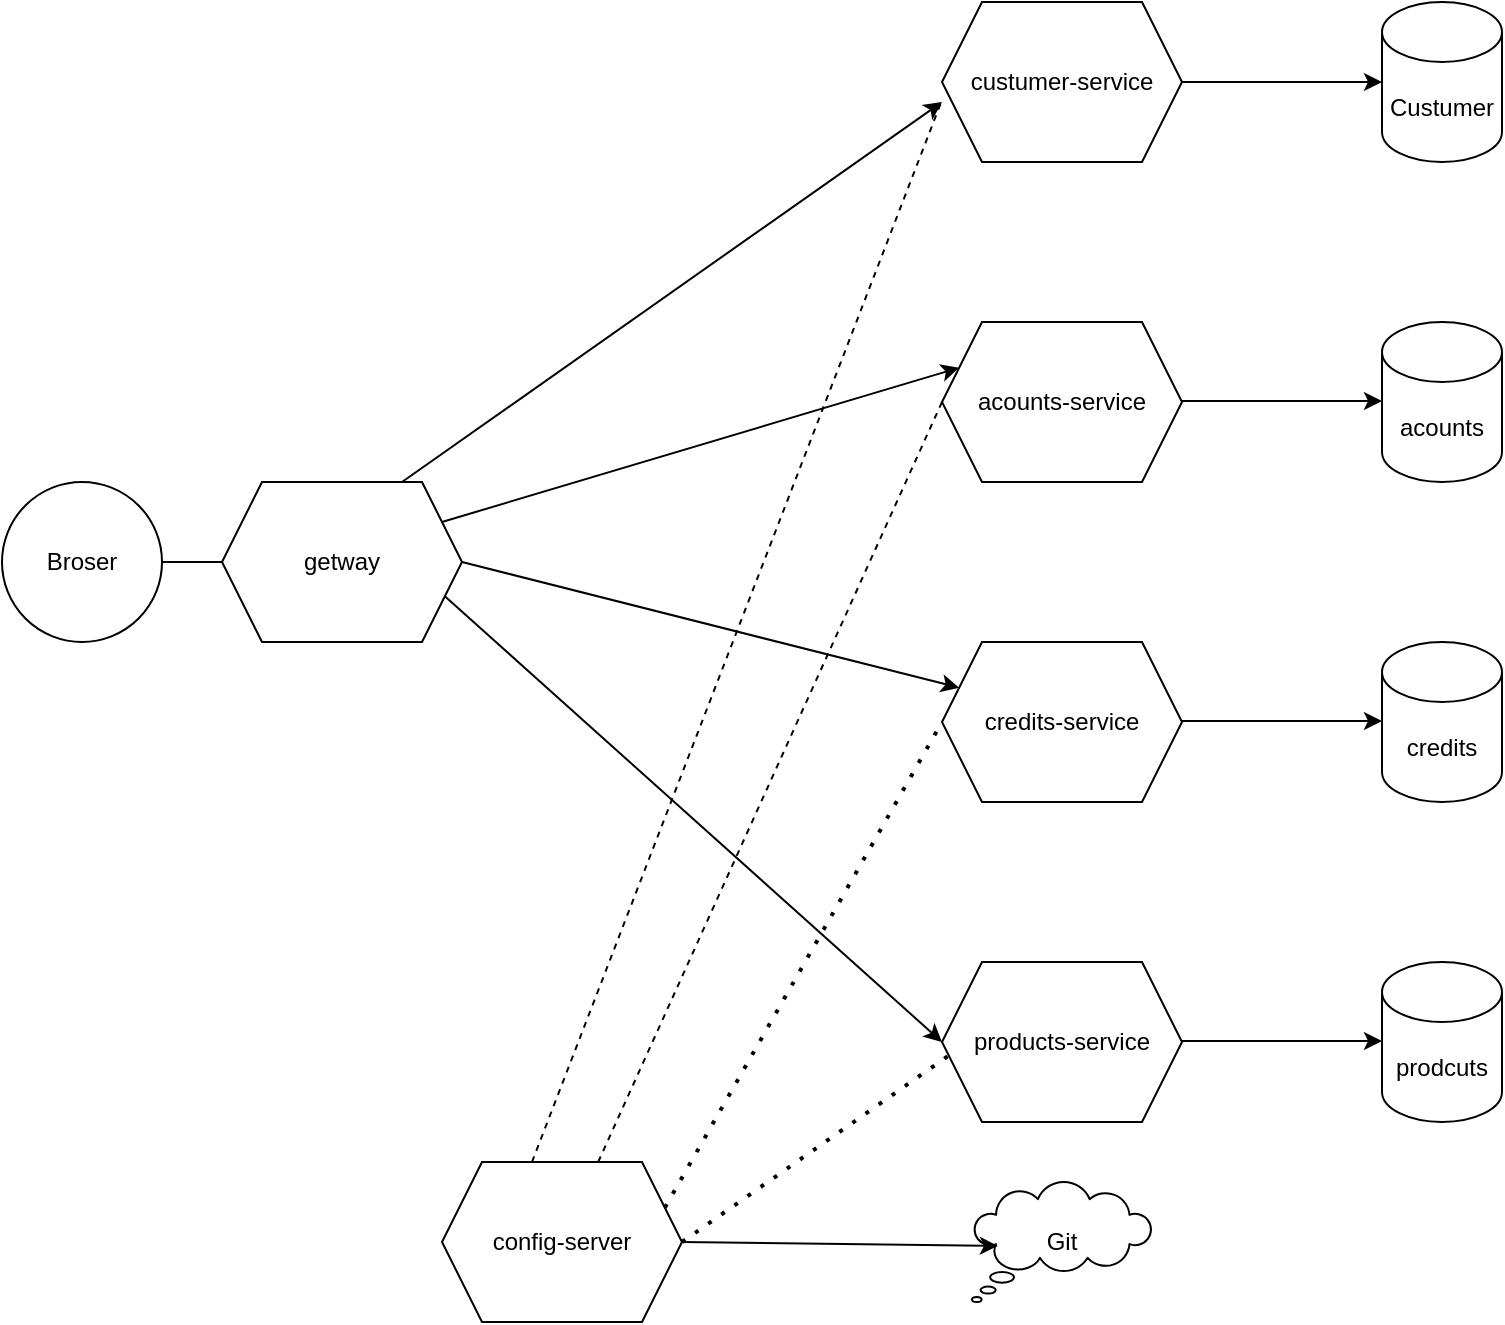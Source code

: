 <mxfile version="20.4.0" type="github">
  <diagram id="3GrmIsDeJTuAdP56ZO4b" name="Página-1">
    <mxGraphModel dx="1422" dy="705" grid="1" gridSize="10" guides="1" tooltips="1" connect="1" arrows="1" fold="1" page="1" pageScale="1" pageWidth="827" pageHeight="1169" math="0" shadow="0">
      <root>
        <mxCell id="0" />
        <mxCell id="1" parent="0" />
        <mxCell id="cDcl2m6ihmtYbbKUVlXN-1" value="Custumer" style="shape=cylinder3;whiteSpace=wrap;html=1;boundedLbl=1;backgroundOutline=1;size=15;" vertex="1" parent="1">
          <mxGeometry x="720" y="40" width="60" height="80" as="geometry" />
        </mxCell>
        <mxCell id="cDcl2m6ihmtYbbKUVlXN-2" value="prodcuts" style="shape=cylinder3;whiteSpace=wrap;html=1;boundedLbl=1;backgroundOutline=1;size=15;" vertex="1" parent="1">
          <mxGeometry x="720" y="520" width="60" height="80" as="geometry" />
        </mxCell>
        <mxCell id="cDcl2m6ihmtYbbKUVlXN-3" value="acounts" style="shape=cylinder3;whiteSpace=wrap;html=1;boundedLbl=1;backgroundOutline=1;size=15;" vertex="1" parent="1">
          <mxGeometry x="720" y="200" width="60" height="80" as="geometry" />
        </mxCell>
        <mxCell id="cDcl2m6ihmtYbbKUVlXN-4" value="credits" style="shape=cylinder3;whiteSpace=wrap;html=1;boundedLbl=1;backgroundOutline=1;size=15;" vertex="1" parent="1">
          <mxGeometry x="720" y="360" width="60" height="80" as="geometry" />
        </mxCell>
        <mxCell id="cDcl2m6ihmtYbbKUVlXN-5" value="custumer-service" style="shape=hexagon;perimeter=hexagonPerimeter2;whiteSpace=wrap;html=1;fixedSize=1;" vertex="1" parent="1">
          <mxGeometry x="500" y="40" width="120" height="80" as="geometry" />
        </mxCell>
        <mxCell id="cDcl2m6ihmtYbbKUVlXN-6" value="acounts-service" style="shape=hexagon;perimeter=hexagonPerimeter2;whiteSpace=wrap;html=1;fixedSize=1;" vertex="1" parent="1">
          <mxGeometry x="500" y="200" width="120" height="80" as="geometry" />
        </mxCell>
        <mxCell id="cDcl2m6ihmtYbbKUVlXN-7" value="credits-service" style="shape=hexagon;perimeter=hexagonPerimeter2;whiteSpace=wrap;html=1;fixedSize=1;" vertex="1" parent="1">
          <mxGeometry x="500" y="360" width="120" height="80" as="geometry" />
        </mxCell>
        <mxCell id="cDcl2m6ihmtYbbKUVlXN-8" value="products-service" style="shape=hexagon;perimeter=hexagonPerimeter2;whiteSpace=wrap;html=1;fixedSize=1;" vertex="1" parent="1">
          <mxGeometry x="500" y="520" width="120" height="80" as="geometry" />
        </mxCell>
        <mxCell id="cDcl2m6ihmtYbbKUVlXN-10" value="config-server" style="shape=hexagon;perimeter=hexagonPerimeter2;whiteSpace=wrap;html=1;fixedSize=1;" vertex="1" parent="1">
          <mxGeometry x="250" y="620" width="120" height="80" as="geometry" />
        </mxCell>
        <mxCell id="cDcl2m6ihmtYbbKUVlXN-11" value="Broser" style="ellipse;whiteSpace=wrap;html=1;aspect=fixed;" vertex="1" parent="1">
          <mxGeometry x="30" y="280" width="80" height="80" as="geometry" />
        </mxCell>
        <mxCell id="cDcl2m6ihmtYbbKUVlXN-12" value="" style="endArrow=none;html=1;rounded=0;exitX=1;exitY=0.5;exitDx=0;exitDy=0;entryX=0;entryY=0.5;entryDx=0;entryDy=0;" edge="1" parent="1" source="cDcl2m6ihmtYbbKUVlXN-11" target="cDcl2m6ihmtYbbKUVlXN-31">
          <mxGeometry width="50" height="50" relative="1" as="geometry">
            <mxPoint x="390" y="390" as="sourcePoint" />
            <mxPoint x="210" y="320" as="targetPoint" />
          </mxGeometry>
        </mxCell>
        <mxCell id="cDcl2m6ihmtYbbKUVlXN-17" value="" style="endArrow=classic;html=1;rounded=0;exitX=1;exitY=0.5;exitDx=0;exitDy=0;entryX=0;entryY=0.5;entryDx=0;entryDy=0;entryPerimeter=0;" edge="1" parent="1" source="cDcl2m6ihmtYbbKUVlXN-5" target="cDcl2m6ihmtYbbKUVlXN-1">
          <mxGeometry width="50" height="50" relative="1" as="geometry">
            <mxPoint x="660" y="90" as="sourcePoint" />
            <mxPoint x="710" y="40" as="targetPoint" />
          </mxGeometry>
        </mxCell>
        <mxCell id="cDcl2m6ihmtYbbKUVlXN-18" value="" style="endArrow=classic;html=1;rounded=0;exitX=1;exitY=0.5;exitDx=0;exitDy=0;entryX=0;entryY=0.5;entryDx=0;entryDy=0;entryPerimeter=0;" edge="1" parent="1">
          <mxGeometry width="50" height="50" relative="1" as="geometry">
            <mxPoint x="620" y="239.5" as="sourcePoint" />
            <mxPoint x="720" y="239.5" as="targetPoint" />
          </mxGeometry>
        </mxCell>
        <mxCell id="cDcl2m6ihmtYbbKUVlXN-19" value="" style="endArrow=classic;html=1;rounded=0;exitX=1;exitY=0.5;exitDx=0;exitDy=0;entryX=0;entryY=0.5;entryDx=0;entryDy=0;entryPerimeter=0;" edge="1" parent="1">
          <mxGeometry width="50" height="50" relative="1" as="geometry">
            <mxPoint x="620" y="399.5" as="sourcePoint" />
            <mxPoint x="720" y="399.5" as="targetPoint" />
          </mxGeometry>
        </mxCell>
        <mxCell id="cDcl2m6ihmtYbbKUVlXN-20" value="" style="endArrow=classic;html=1;rounded=0;exitX=1;exitY=0.5;exitDx=0;exitDy=0;entryX=0;entryY=0.5;entryDx=0;entryDy=0;entryPerimeter=0;" edge="1" parent="1">
          <mxGeometry width="50" height="50" relative="1" as="geometry">
            <mxPoint x="620" y="559.5" as="sourcePoint" />
            <mxPoint x="720" y="559.5" as="targetPoint" />
          </mxGeometry>
        </mxCell>
        <mxCell id="cDcl2m6ihmtYbbKUVlXN-25" value="" style="endArrow=none;dashed=1;html=1;rounded=0;entryX=0;entryY=0.613;entryDx=0;entryDy=0;entryPerimeter=0;exitX=0.375;exitY=0;exitDx=0;exitDy=0;" edge="1" parent="1" source="cDcl2m6ihmtYbbKUVlXN-10" target="cDcl2m6ihmtYbbKUVlXN-5">
          <mxGeometry width="50" height="50" relative="1" as="geometry">
            <mxPoint x="390" y="390" as="sourcePoint" />
            <mxPoint x="440" y="340" as="targetPoint" />
          </mxGeometry>
        </mxCell>
        <mxCell id="cDcl2m6ihmtYbbKUVlXN-26" value="" style="endArrow=none;dashed=1;html=1;rounded=0;entryX=0;entryY=0.5;entryDx=0;entryDy=0;" edge="1" parent="1" source="cDcl2m6ihmtYbbKUVlXN-10" target="cDcl2m6ihmtYbbKUVlXN-6">
          <mxGeometry width="50" height="50" relative="1" as="geometry">
            <mxPoint x="390" y="390" as="sourcePoint" />
            <mxPoint x="440" y="340" as="targetPoint" />
          </mxGeometry>
        </mxCell>
        <mxCell id="cDcl2m6ihmtYbbKUVlXN-27" value="" style="endArrow=none;dashed=1;html=1;dashPattern=1 3;strokeWidth=2;rounded=0;entryX=0;entryY=0.5;entryDx=0;entryDy=0;exitX=1;exitY=0.25;exitDx=0;exitDy=0;" edge="1" parent="1" source="cDcl2m6ihmtYbbKUVlXN-10" target="cDcl2m6ihmtYbbKUVlXN-7">
          <mxGeometry width="50" height="50" relative="1" as="geometry">
            <mxPoint x="390" y="390" as="sourcePoint" />
            <mxPoint x="440" y="340" as="targetPoint" />
          </mxGeometry>
        </mxCell>
        <mxCell id="cDcl2m6ihmtYbbKUVlXN-28" value="" style="endArrow=none;dashed=1;html=1;dashPattern=1 3;strokeWidth=2;rounded=0;entryX=0.025;entryY=0.588;entryDx=0;entryDy=0;entryPerimeter=0;exitX=1;exitY=0.5;exitDx=0;exitDy=0;" edge="1" parent="1" source="cDcl2m6ihmtYbbKUVlXN-10" target="cDcl2m6ihmtYbbKUVlXN-8">
          <mxGeometry width="50" height="50" relative="1" as="geometry">
            <mxPoint x="390" y="390" as="sourcePoint" />
            <mxPoint x="440" y="340" as="targetPoint" />
          </mxGeometry>
        </mxCell>
        <mxCell id="cDcl2m6ihmtYbbKUVlXN-29" value="Git" style="whiteSpace=wrap;html=1;shape=mxgraph.basic.cloud_callout" vertex="1" parent="1">
          <mxGeometry x="515" y="630" width="90" height="60" as="geometry" />
        </mxCell>
        <mxCell id="cDcl2m6ihmtYbbKUVlXN-30" value="" style="endArrow=classic;html=1;rounded=0;entryX=0.144;entryY=0.533;entryDx=0;entryDy=0;entryPerimeter=0;exitX=1;exitY=0.5;exitDx=0;exitDy=0;" edge="1" parent="1" source="cDcl2m6ihmtYbbKUVlXN-10" target="cDcl2m6ihmtYbbKUVlXN-29">
          <mxGeometry width="50" height="50" relative="1" as="geometry">
            <mxPoint x="420" y="685" as="sourcePoint" />
            <mxPoint x="470" y="635" as="targetPoint" />
          </mxGeometry>
        </mxCell>
        <mxCell id="cDcl2m6ihmtYbbKUVlXN-31" value="getway" style="shape=hexagon;perimeter=hexagonPerimeter2;whiteSpace=wrap;html=1;fixedSize=1;" vertex="1" parent="1">
          <mxGeometry x="140" y="280" width="120" height="80" as="geometry" />
        </mxCell>
        <mxCell id="cDcl2m6ihmtYbbKUVlXN-32" value="" style="endArrow=classic;html=1;rounded=0;" edge="1" parent="1">
          <mxGeometry width="50" height="50" relative="1" as="geometry">
            <mxPoint x="230" y="280" as="sourcePoint" />
            <mxPoint x="500" y="90" as="targetPoint" />
          </mxGeometry>
        </mxCell>
        <mxCell id="cDcl2m6ihmtYbbKUVlXN-33" value="" style="endArrow=classic;html=1;rounded=0;entryX=0;entryY=0.25;entryDx=0;entryDy=0;" edge="1" parent="1" target="cDcl2m6ihmtYbbKUVlXN-6">
          <mxGeometry width="50" height="50" relative="1" as="geometry">
            <mxPoint x="250" y="300" as="sourcePoint" />
            <mxPoint x="520" y="110" as="targetPoint" />
          </mxGeometry>
        </mxCell>
        <mxCell id="cDcl2m6ihmtYbbKUVlXN-34" value="" style="endArrow=classic;html=1;rounded=0;exitX=1;exitY=0.5;exitDx=0;exitDy=0;entryX=0;entryY=0.25;entryDx=0;entryDy=0;" edge="1" parent="1" source="cDcl2m6ihmtYbbKUVlXN-31" target="cDcl2m6ihmtYbbKUVlXN-7">
          <mxGeometry width="50" height="50" relative="1" as="geometry">
            <mxPoint x="390" y="390" as="sourcePoint" />
            <mxPoint x="440" y="340" as="targetPoint" />
          </mxGeometry>
        </mxCell>
        <mxCell id="cDcl2m6ihmtYbbKUVlXN-35" value="" style="endArrow=classic;html=1;rounded=0;exitX=1;exitY=0.75;exitDx=0;exitDy=0;entryX=0;entryY=0.5;entryDx=0;entryDy=0;" edge="1" parent="1" source="cDcl2m6ihmtYbbKUVlXN-31" target="cDcl2m6ihmtYbbKUVlXN-8">
          <mxGeometry width="50" height="50" relative="1" as="geometry">
            <mxPoint x="390" y="390" as="sourcePoint" />
            <mxPoint x="440" y="340" as="targetPoint" />
          </mxGeometry>
        </mxCell>
      </root>
    </mxGraphModel>
  </diagram>
</mxfile>
